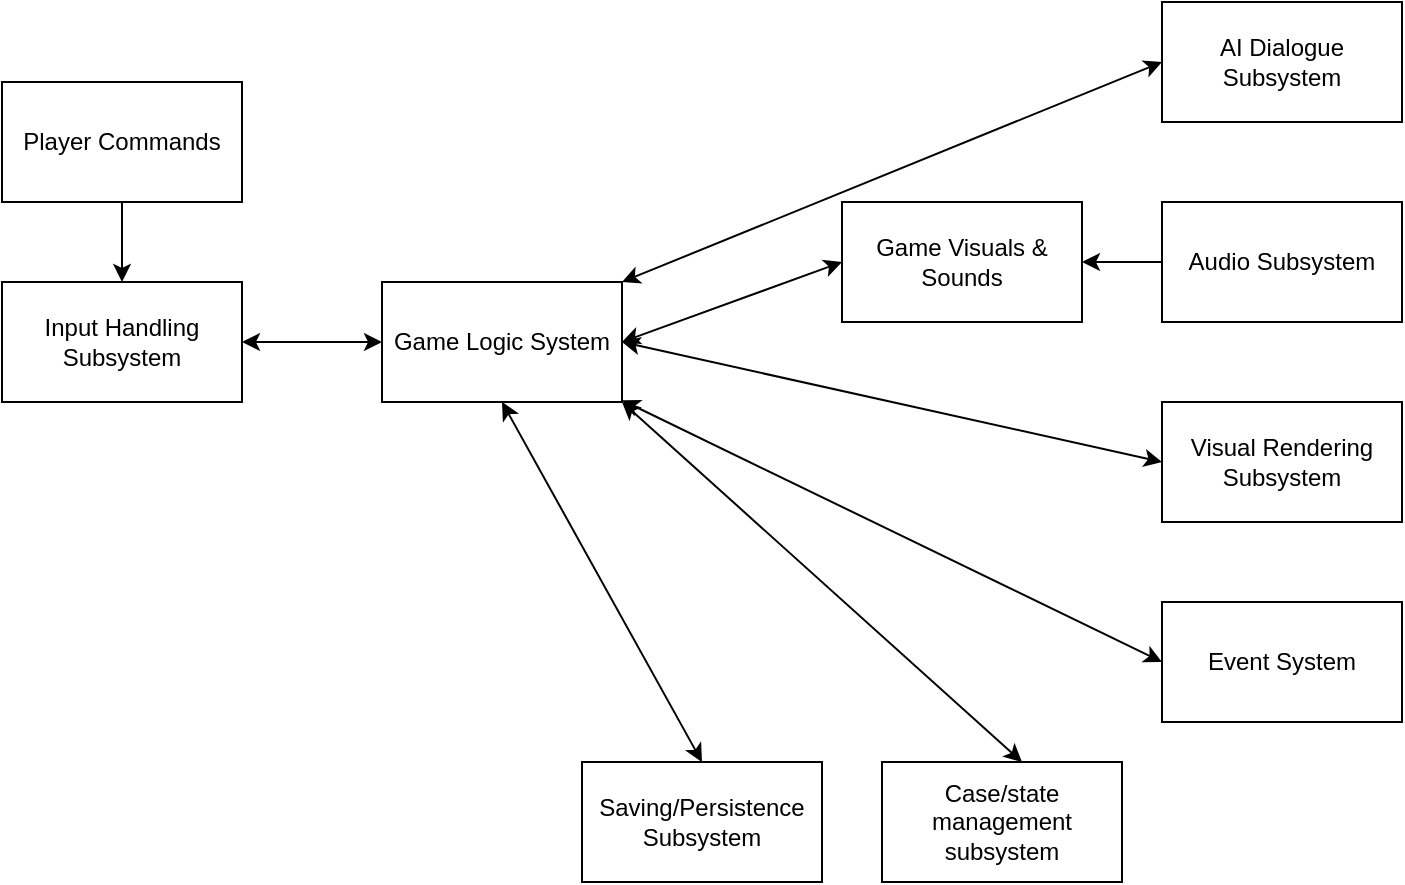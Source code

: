 <mxfile version="28.2.3">
  <diagram name="Page-1" id="31vyYq4HMn10yaeo5uxn">
    <mxGraphModel grid="1" page="1" gridSize="10" guides="1" tooltips="1" connect="1" arrows="1" fold="1" pageScale="1" pageWidth="850" pageHeight="1100" math="0" shadow="0">
      <root>
        <mxCell id="0" />
        <mxCell id="1" parent="0" />
        <mxCell id="usZkbiDxeP-sqHwIiU_4-3" value="" style="edgeStyle=orthogonalEdgeStyle;rounded=0;orthogonalLoop=1;jettySize=auto;html=1;" edge="1" parent="1" source="usZkbiDxeP-sqHwIiU_4-1" target="usZkbiDxeP-sqHwIiU_4-2">
          <mxGeometry relative="1" as="geometry" />
        </mxCell>
        <mxCell id="usZkbiDxeP-sqHwIiU_4-1" value="Player Commands" style="rounded=0;whiteSpace=wrap;html=1;" vertex="1" parent="1">
          <mxGeometry x="40" y="70" width="120" height="60" as="geometry" />
        </mxCell>
        <mxCell id="usZkbiDxeP-sqHwIiU_4-2" value="Input Handling Subsystem" style="rounded=0;whiteSpace=wrap;html=1;" vertex="1" parent="1">
          <mxGeometry x="40" y="170" width="120" height="60" as="geometry" />
        </mxCell>
        <mxCell id="usZkbiDxeP-sqHwIiU_4-4" value="Game Logic System" style="rounded=0;whiteSpace=wrap;html=1;" vertex="1" parent="1">
          <mxGeometry x="230" y="170" width="120" height="60" as="geometry" />
        </mxCell>
        <mxCell id="usZkbiDxeP-sqHwIiU_4-9" value="AI Dialogue Subsystem" style="rounded=0;whiteSpace=wrap;html=1;" vertex="1" parent="1">
          <mxGeometry x="620" y="30" width="120" height="60" as="geometry" />
        </mxCell>
        <mxCell id="usZkbiDxeP-sqHwIiU_4-10" value="Event System" style="rounded=0;whiteSpace=wrap;html=1;" vertex="1" parent="1">
          <mxGeometry x="620" y="330" width="120" height="60" as="geometry" />
        </mxCell>
        <mxCell id="usZkbiDxeP-sqHwIiU_4-12" value="Visual Rendering Subsystem" style="rounded=0;whiteSpace=wrap;html=1;" vertex="1" parent="1">
          <mxGeometry x="620" y="230" width="120" height="60" as="geometry" />
        </mxCell>
        <mxCell id="_nk_W1a5RnqMfaqQNVf9-2" value="" style="edgeStyle=orthogonalEdgeStyle;rounded=0;orthogonalLoop=1;jettySize=auto;html=1;" edge="1" parent="1" source="usZkbiDxeP-sqHwIiU_4-13" target="usZkbiDxeP-sqHwIiU_4-14">
          <mxGeometry relative="1" as="geometry" />
        </mxCell>
        <mxCell id="usZkbiDxeP-sqHwIiU_4-13" value="Audio Subsystem" style="rounded=0;whiteSpace=wrap;html=1;" vertex="1" parent="1">
          <mxGeometry x="620" y="130" width="120" height="60" as="geometry" />
        </mxCell>
        <mxCell id="usZkbiDxeP-sqHwIiU_4-14" value="Game Visuals &amp;amp; Sounds" style="rounded=0;whiteSpace=wrap;html=1;" vertex="1" parent="1">
          <mxGeometry x="460" y="130" width="120" height="60" as="geometry" />
        </mxCell>
        <mxCell id="usZkbiDxeP-sqHwIiU_4-17" value="" style="endArrow=classic;startArrow=classic;html=1;rounded=0;entryX=0;entryY=0.5;entryDx=0;entryDy=0;exitX=1;exitY=0.5;exitDx=0;exitDy=0;" edge="1" parent="1" source="usZkbiDxeP-sqHwIiU_4-2" target="usZkbiDxeP-sqHwIiU_4-4">
          <mxGeometry width="50" height="50" relative="1" as="geometry">
            <mxPoint x="140" y="210" as="sourcePoint" />
            <mxPoint x="190" y="160" as="targetPoint" />
          </mxGeometry>
        </mxCell>
        <mxCell id="_nk_W1a5RnqMfaqQNVf9-4" value="" style="endArrow=classic;startArrow=classic;html=1;rounded=0;entryX=0;entryY=0.5;entryDx=0;entryDy=0;exitX=1;exitY=0.5;exitDx=0;exitDy=0;" edge="1" parent="1" source="usZkbiDxeP-sqHwIiU_4-4" target="usZkbiDxeP-sqHwIiU_4-14">
          <mxGeometry width="50" height="50" relative="1" as="geometry">
            <mxPoint x="400" y="430" as="sourcePoint" />
            <mxPoint x="450" y="380" as="targetPoint" />
          </mxGeometry>
        </mxCell>
        <mxCell id="_nk_W1a5RnqMfaqQNVf9-6" value="" style="endArrow=classic;startArrow=classic;html=1;rounded=0;entryX=0;entryY=0.5;entryDx=0;entryDy=0;exitX=1;exitY=0;exitDx=0;exitDy=0;" edge="1" parent="1" source="usZkbiDxeP-sqHwIiU_4-4" target="usZkbiDxeP-sqHwIiU_4-9">
          <mxGeometry width="50" height="50" relative="1" as="geometry">
            <mxPoint x="460" y="100" as="sourcePoint" />
            <mxPoint x="510" y="50" as="targetPoint" />
          </mxGeometry>
        </mxCell>
        <mxCell id="_nk_W1a5RnqMfaqQNVf9-7" value="" style="endArrow=classic;startArrow=classic;html=1;rounded=0;entryX=0;entryY=0.5;entryDx=0;entryDy=0;exitX=1;exitY=0.5;exitDx=0;exitDy=0;" edge="1" parent="1" source="usZkbiDxeP-sqHwIiU_4-4" target="usZkbiDxeP-sqHwIiU_4-12">
          <mxGeometry width="50" height="50" relative="1" as="geometry">
            <mxPoint x="390" y="370" as="sourcePoint" />
            <mxPoint x="440" y="320" as="targetPoint" />
          </mxGeometry>
        </mxCell>
        <mxCell id="_nk_W1a5RnqMfaqQNVf9-8" value="" style="endArrow=classic;startArrow=classic;html=1;rounded=0;entryX=0;entryY=0.5;entryDx=0;entryDy=0;" edge="1" parent="1" source="usZkbiDxeP-sqHwIiU_4-4" target="usZkbiDxeP-sqHwIiU_4-10">
          <mxGeometry width="50" height="50" relative="1" as="geometry">
            <mxPoint x="350" y="240" as="sourcePoint" />
            <mxPoint x="520" y="350" as="targetPoint" />
          </mxGeometry>
        </mxCell>
        <mxCell id="_nk_W1a5RnqMfaqQNVf9-9" value="Case/state management subsystem" style="rounded=0;whiteSpace=wrap;html=1;" vertex="1" parent="1">
          <mxGeometry x="480" y="410" width="120" height="60" as="geometry" />
        </mxCell>
        <mxCell id="_nk_W1a5RnqMfaqQNVf9-10" value="Saving/Persistence Subsystem" style="rounded=0;whiteSpace=wrap;html=1;" vertex="1" parent="1">
          <mxGeometry x="330" y="410" width="120" height="60" as="geometry" />
        </mxCell>
        <mxCell id="_nk_W1a5RnqMfaqQNVf9-12" value="" style="endArrow=classic;startArrow=classic;html=1;rounded=0;entryX=0;entryY=0.5;entryDx=0;entryDy=0;exitX=1;exitY=1;exitDx=0;exitDy=0;" edge="1" parent="1" source="usZkbiDxeP-sqHwIiU_4-4">
          <mxGeometry width="50" height="50" relative="1" as="geometry">
            <mxPoint x="360" y="250" as="sourcePoint" />
            <mxPoint x="550" y="410" as="targetPoint" />
          </mxGeometry>
        </mxCell>
        <mxCell id="_nk_W1a5RnqMfaqQNVf9-13" value="" style="endArrow=classic;startArrow=classic;html=1;rounded=0;entryX=0.5;entryY=0;entryDx=0;entryDy=0;exitX=0.5;exitY=1;exitDx=0;exitDy=0;" edge="1" parent="1" source="usZkbiDxeP-sqHwIiU_4-4" target="_nk_W1a5RnqMfaqQNVf9-10">
          <mxGeometry width="50" height="50" relative="1" as="geometry">
            <mxPoint x="520" y="390" as="sourcePoint" />
            <mxPoint x="720" y="560" as="targetPoint" />
          </mxGeometry>
        </mxCell>
      </root>
    </mxGraphModel>
  </diagram>
</mxfile>
